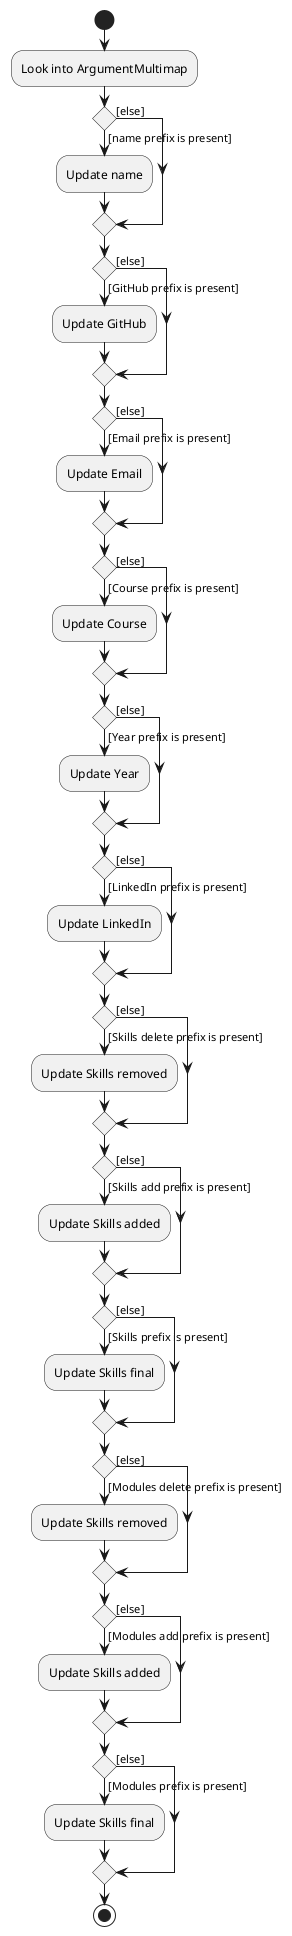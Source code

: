 @startuml

start
:Look into ArgumentMultimap;

'Since the beta syntax does not support placing the condition outside the
'diamond we place it as the true branch instead.

if () then ([name prefix is present])
        :Update name;
    else ([else])
endif
if () then ([GitHub prefix is present])
        :Update GitHub;
    else ([else])
endif
if () then ([Email prefix is present])
        :Update Email;
    else ([else])
endif
if () then ([Course prefix is present])
        :Update Course;
    else ([else])
endif
if () then ([Year prefix is present])
        :Update Year;
    else ([else])
endif
if () then ([LinkedIn prefix is present])
        :Update LinkedIn;
    else ([else])
endif
if () then ([Skills delete prefix is present])
        :Update Skills removed;
    else ([else])
endif
if () then ([Skills add prefix is present])
        :Update Skills added;
    else ([else])
endif
if () then ([Skills prefix is present])
        :Update Skills final;
    else ([else])
endif
if () then ([Modules delete prefix is present])
        :Update Skills removed;
    else ([else])
endif
if () then ([Modules add prefix is present])
        :Update Skills added;
    else ([else])
endif
if () then ([Modules prefix is present])
        :Update Skills final;
    else ([else])
endif




stop
@enduml
